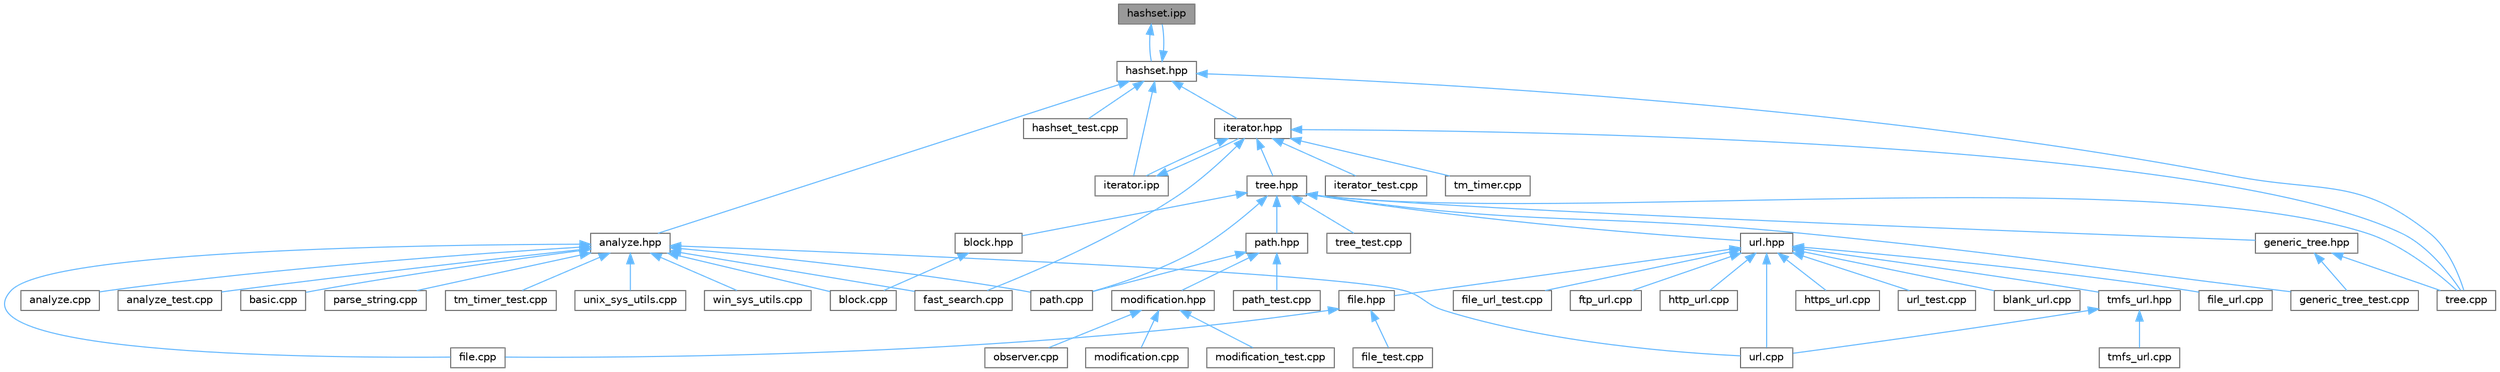 digraph "hashset.ipp"
{
 // LATEX_PDF_SIZE
  bgcolor="transparent";
  edge [fontname=Helvetica,fontsize=10,labelfontname=Helvetica,labelfontsize=10];
  node [fontname=Helvetica,fontsize=10,shape=box,height=0.2,width=0.4];
  Node1 [label="hashset.ipp",height=0.2,width=0.4,color="gray40", fillcolor="grey60", style="filled", fontcolor="black",tooltip=" "];
  Node1 -> Node2 [dir="back",color="steelblue1",style="solid"];
  Node2 [label="hashset.hpp",height=0.2,width=0.4,color="grey40", fillcolor="white", style="filled",URL="$hashset_8hpp.html",tooltip=" "];
  Node2 -> Node3 [dir="back",color="steelblue1",style="solid"];
  Node3 [label="analyze.hpp",height=0.2,width=0.4,color="grey40", fillcolor="white", style="filled",URL="$analyze_8hpp.html",tooltip=" "];
  Node3 -> Node4 [dir="back",color="steelblue1",style="solid"];
  Node4 [label="analyze.cpp",height=0.2,width=0.4,color="grey40", fillcolor="white", style="filled",URL="$analyze_8cpp.html",tooltip=" "];
  Node3 -> Node5 [dir="back",color="steelblue1",style="solid"];
  Node5 [label="analyze_test.cpp",height=0.2,width=0.4,color="grey40", fillcolor="white", style="filled",URL="$analyze__test_8cpp.html",tooltip=" "];
  Node3 -> Node6 [dir="back",color="steelblue1",style="solid"];
  Node6 [label="basic.cpp",height=0.2,width=0.4,color="grey40", fillcolor="white", style="filled",URL="$basic_8cpp.html",tooltip=" "];
  Node3 -> Node7 [dir="back",color="steelblue1",style="solid"];
  Node7 [label="block.cpp",height=0.2,width=0.4,color="grey40", fillcolor="white", style="filled",URL="$block_8cpp.html",tooltip=" "];
  Node3 -> Node8 [dir="back",color="steelblue1",style="solid"];
  Node8 [label="fast_search.cpp",height=0.2,width=0.4,color="grey40", fillcolor="white", style="filled",URL="$fast__search_8cpp.html",tooltip=" "];
  Node3 -> Node9 [dir="back",color="steelblue1",style="solid"];
  Node9 [label="file.cpp",height=0.2,width=0.4,color="grey40", fillcolor="white", style="filled",URL="$file_8cpp.html",tooltip=" "];
  Node3 -> Node10 [dir="back",color="steelblue1",style="solid"];
  Node10 [label="parse_string.cpp",height=0.2,width=0.4,color="grey40", fillcolor="white", style="filled",URL="$parse__string_8cpp.html",tooltip=" "];
  Node3 -> Node11 [dir="back",color="steelblue1",style="solid"];
  Node11 [label="path.cpp",height=0.2,width=0.4,color="grey40", fillcolor="white", style="filled",URL="$path_8cpp.html",tooltip=" "];
  Node3 -> Node12 [dir="back",color="steelblue1",style="solid"];
  Node12 [label="tm_timer_test.cpp",height=0.2,width=0.4,color="grey40", fillcolor="white", style="filled",URL="$tm__timer__test_8cpp.html",tooltip=" "];
  Node3 -> Node13 [dir="back",color="steelblue1",style="solid"];
  Node13 [label="unix_sys_utils.cpp",height=0.2,width=0.4,color="grey40", fillcolor="white", style="filled",URL="$unix__sys__utils_8cpp.html",tooltip=" "];
  Node3 -> Node14 [dir="back",color="steelblue1",style="solid"];
  Node14 [label="url.cpp",height=0.2,width=0.4,color="grey40", fillcolor="white", style="filled",URL="$url_8cpp.html",tooltip=" "];
  Node3 -> Node15 [dir="back",color="steelblue1",style="solid"];
  Node15 [label="win_sys_utils.cpp",height=0.2,width=0.4,color="grey40", fillcolor="white", style="filled",URL="$win__sys__utils_8cpp.html",tooltip=" "];
  Node2 -> Node1 [dir="back",color="steelblue1",style="solid"];
  Node2 -> Node16 [dir="back",color="steelblue1",style="solid"];
  Node16 [label="hashset_test.cpp",height=0.2,width=0.4,color="grey40", fillcolor="white", style="filled",URL="$hashset__test_8cpp.html",tooltip=" "];
  Node2 -> Node17 [dir="back",color="steelblue1",style="solid"];
  Node17 [label="iterator.hpp",height=0.2,width=0.4,color="grey40", fillcolor="white", style="filled",URL="$iterator_8hpp.html",tooltip=" "];
  Node17 -> Node8 [dir="back",color="steelblue1",style="solid"];
  Node17 -> Node18 [dir="back",color="steelblue1",style="solid"];
  Node18 [label="iterator.ipp",height=0.2,width=0.4,color="grey40", fillcolor="white", style="filled",URL="$iterator_8ipp.html",tooltip=" "];
  Node18 -> Node17 [dir="back",color="steelblue1",style="solid"];
  Node17 -> Node19 [dir="back",color="steelblue1",style="solid"];
  Node19 [label="iterator_test.cpp",height=0.2,width=0.4,color="grey40", fillcolor="white", style="filled",URL="$iterator__test_8cpp.html",tooltip=" "];
  Node17 -> Node20 [dir="back",color="steelblue1",style="solid"];
  Node20 [label="tm_timer.cpp",height=0.2,width=0.4,color="grey40", fillcolor="white", style="filled",URL="$tm__timer_8cpp.html",tooltip=" "];
  Node17 -> Node21 [dir="back",color="steelblue1",style="solid"];
  Node21 [label="tree.cpp",height=0.2,width=0.4,color="grey40", fillcolor="white", style="filled",URL="$tree_8cpp.html",tooltip=" "];
  Node17 -> Node22 [dir="back",color="steelblue1",style="solid"];
  Node22 [label="tree.hpp",height=0.2,width=0.4,color="grey40", fillcolor="white", style="filled",URL="$tree_8hpp.html",tooltip=" "];
  Node22 -> Node23 [dir="back",color="steelblue1",style="solid"];
  Node23 [label="block.hpp",height=0.2,width=0.4,color="grey40", fillcolor="white", style="filled",URL="$block_8hpp.html",tooltip=" "];
  Node23 -> Node7 [dir="back",color="steelblue1",style="solid"];
  Node22 -> Node24 [dir="back",color="steelblue1",style="solid"];
  Node24 [label="generic_tree.hpp",height=0.2,width=0.4,color="grey40", fillcolor="white", style="filled",URL="$generic__tree_8hpp.html",tooltip=" "];
  Node24 -> Node25 [dir="back",color="steelblue1",style="solid"];
  Node25 [label="generic_tree_test.cpp",height=0.2,width=0.4,color="grey40", fillcolor="white", style="filled",URL="$generic__tree__test_8cpp.html",tooltip=" "];
  Node24 -> Node21 [dir="back",color="steelblue1",style="solid"];
  Node22 -> Node25 [dir="back",color="steelblue1",style="solid"];
  Node22 -> Node11 [dir="back",color="steelblue1",style="solid"];
  Node22 -> Node26 [dir="back",color="steelblue1",style="solid"];
  Node26 [label="path.hpp",height=0.2,width=0.4,color="grey40", fillcolor="white", style="filled",URL="$path_8hpp.html",tooltip=" "];
  Node26 -> Node27 [dir="back",color="steelblue1",style="solid"];
  Node27 [label="modification.hpp",height=0.2,width=0.4,color="grey40", fillcolor="white", style="filled",URL="$modification_8hpp.html",tooltip=" "];
  Node27 -> Node28 [dir="back",color="steelblue1",style="solid"];
  Node28 [label="modification.cpp",height=0.2,width=0.4,color="grey40", fillcolor="white", style="filled",URL="$modification_8cpp.html",tooltip=" "];
  Node27 -> Node29 [dir="back",color="steelblue1",style="solid"];
  Node29 [label="modification_test.cpp",height=0.2,width=0.4,color="grey40", fillcolor="white", style="filled",URL="$modification__test_8cpp.html",tooltip=" "];
  Node27 -> Node30 [dir="back",color="steelblue1",style="solid"];
  Node30 [label="observer.cpp",height=0.2,width=0.4,color="grey40", fillcolor="white", style="filled",URL="$observer_8cpp.html",tooltip=" "];
  Node26 -> Node11 [dir="back",color="steelblue1",style="solid"];
  Node26 -> Node31 [dir="back",color="steelblue1",style="solid"];
  Node31 [label="path_test.cpp",height=0.2,width=0.4,color="grey40", fillcolor="white", style="filled",URL="$path__test_8cpp.html",tooltip=" "];
  Node22 -> Node21 [dir="back",color="steelblue1",style="solid"];
  Node22 -> Node32 [dir="back",color="steelblue1",style="solid"];
  Node32 [label="tree_test.cpp",height=0.2,width=0.4,color="grey40", fillcolor="white", style="filled",URL="$tree__test_8cpp.html",tooltip=" "];
  Node22 -> Node33 [dir="back",color="steelblue1",style="solid"];
  Node33 [label="url.hpp",height=0.2,width=0.4,color="grey40", fillcolor="white", style="filled",URL="$url_8hpp.html",tooltip=" "];
  Node33 -> Node34 [dir="back",color="steelblue1",style="solid"];
  Node34 [label="blank_url.cpp",height=0.2,width=0.4,color="grey40", fillcolor="white", style="filled",URL="$blank__url_8cpp.html",tooltip=" "];
  Node33 -> Node35 [dir="back",color="steelblue1",style="solid"];
  Node35 [label="file.hpp",height=0.2,width=0.4,color="grey40", fillcolor="white", style="filled",URL="$file_8hpp.html",tooltip=" "];
  Node35 -> Node9 [dir="back",color="steelblue1",style="solid"];
  Node35 -> Node36 [dir="back",color="steelblue1",style="solid"];
  Node36 [label="file_test.cpp",height=0.2,width=0.4,color="grey40", fillcolor="white", style="filled",URL="$file__test_8cpp.html",tooltip=" "];
  Node33 -> Node37 [dir="back",color="steelblue1",style="solid"];
  Node37 [label="file_url.cpp",height=0.2,width=0.4,color="grey40", fillcolor="white", style="filled",URL="$file__url_8cpp.html",tooltip=" "];
  Node33 -> Node38 [dir="back",color="steelblue1",style="solid"];
  Node38 [label="file_url_test.cpp",height=0.2,width=0.4,color="grey40", fillcolor="white", style="filled",URL="$file__url__test_8cpp.html",tooltip=" "];
  Node33 -> Node39 [dir="back",color="steelblue1",style="solid"];
  Node39 [label="ftp_url.cpp",height=0.2,width=0.4,color="grey40", fillcolor="white", style="filled",URL="$ftp__url_8cpp.html",tooltip=" "];
  Node33 -> Node40 [dir="back",color="steelblue1",style="solid"];
  Node40 [label="http_url.cpp",height=0.2,width=0.4,color="grey40", fillcolor="white", style="filled",URL="$http__url_8cpp.html",tooltip=" "];
  Node33 -> Node41 [dir="back",color="steelblue1",style="solid"];
  Node41 [label="https_url.cpp",height=0.2,width=0.4,color="grey40", fillcolor="white", style="filled",URL="$https__url_8cpp.html",tooltip=" "];
  Node33 -> Node42 [dir="back",color="steelblue1",style="solid"];
  Node42 [label="tmfs_url.hpp",height=0.2,width=0.4,color="grey40", fillcolor="white", style="filled",URL="$tmfs__url_8hpp.html",tooltip=" "];
  Node42 -> Node43 [dir="back",color="steelblue1",style="solid"];
  Node43 [label="tmfs_url.cpp",height=0.2,width=0.4,color="grey40", fillcolor="white", style="filled",URL="$tmfs__url_8cpp.html",tooltip=" "];
  Node42 -> Node14 [dir="back",color="steelblue1",style="solid"];
  Node33 -> Node14 [dir="back",color="steelblue1",style="solid"];
  Node33 -> Node44 [dir="back",color="steelblue1",style="solid"];
  Node44 [label="url_test.cpp",height=0.2,width=0.4,color="grey40", fillcolor="white", style="filled",URL="$url__test_8cpp.html",tooltip=" "];
  Node2 -> Node18 [dir="back",color="steelblue1",style="solid"];
  Node2 -> Node21 [dir="back",color="steelblue1",style="solid"];
}
